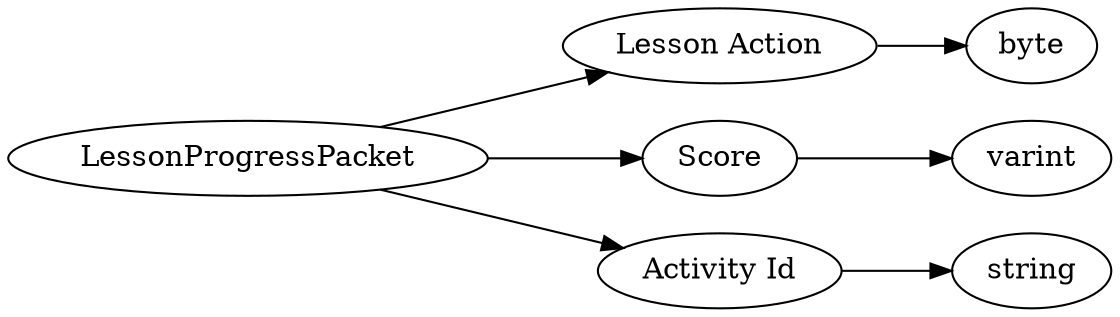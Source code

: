 digraph "LessonProgressPacket" {
rankdir = LR
0
0 -> 1
1 -> 2
0 -> 3
3 -> 4
0 -> 5
5 -> 6

0 [label="LessonProgressPacket",comment="name: \"LessonProgressPacket\", typeName: \"\", id: 0, branchId: 183, recurseId: -1, attributes: 0, notes: \"\""];
1 [label="Lesson Action",comment="name: \"Lesson Action\", typeName: \"\", id: 1, branchId: 0, recurseId: -1, attributes: 0, notes: \"enumeration: LessonAction\""];
2 [label="byte",comment="name: \"byte\", typeName: \"\", id: 2, branchId: 0, recurseId: -1, attributes: 512, notes: \"\""];
3 [label="Score",comment="name: \"Score\", typeName: \"\", id: 3, branchId: 0, recurseId: -1, attributes: 0, notes: \"\""];
4 [label="varint",comment="name: \"varint\", typeName: \"\", id: 4, branchId: 0, recurseId: -1, attributes: 512, notes: \"\""];
5 [label="Activity Id",comment="name: \"Activity Id\", typeName: \"\", id: 5, branchId: 0, recurseId: -1, attributes: 0, notes: \"\""];
6 [label="string",comment="name: \"string\", typeName: \"\", id: 6, branchId: 0, recurseId: -1, attributes: 512, notes: \"\""];
{ rank = max;2;4;6}

}
